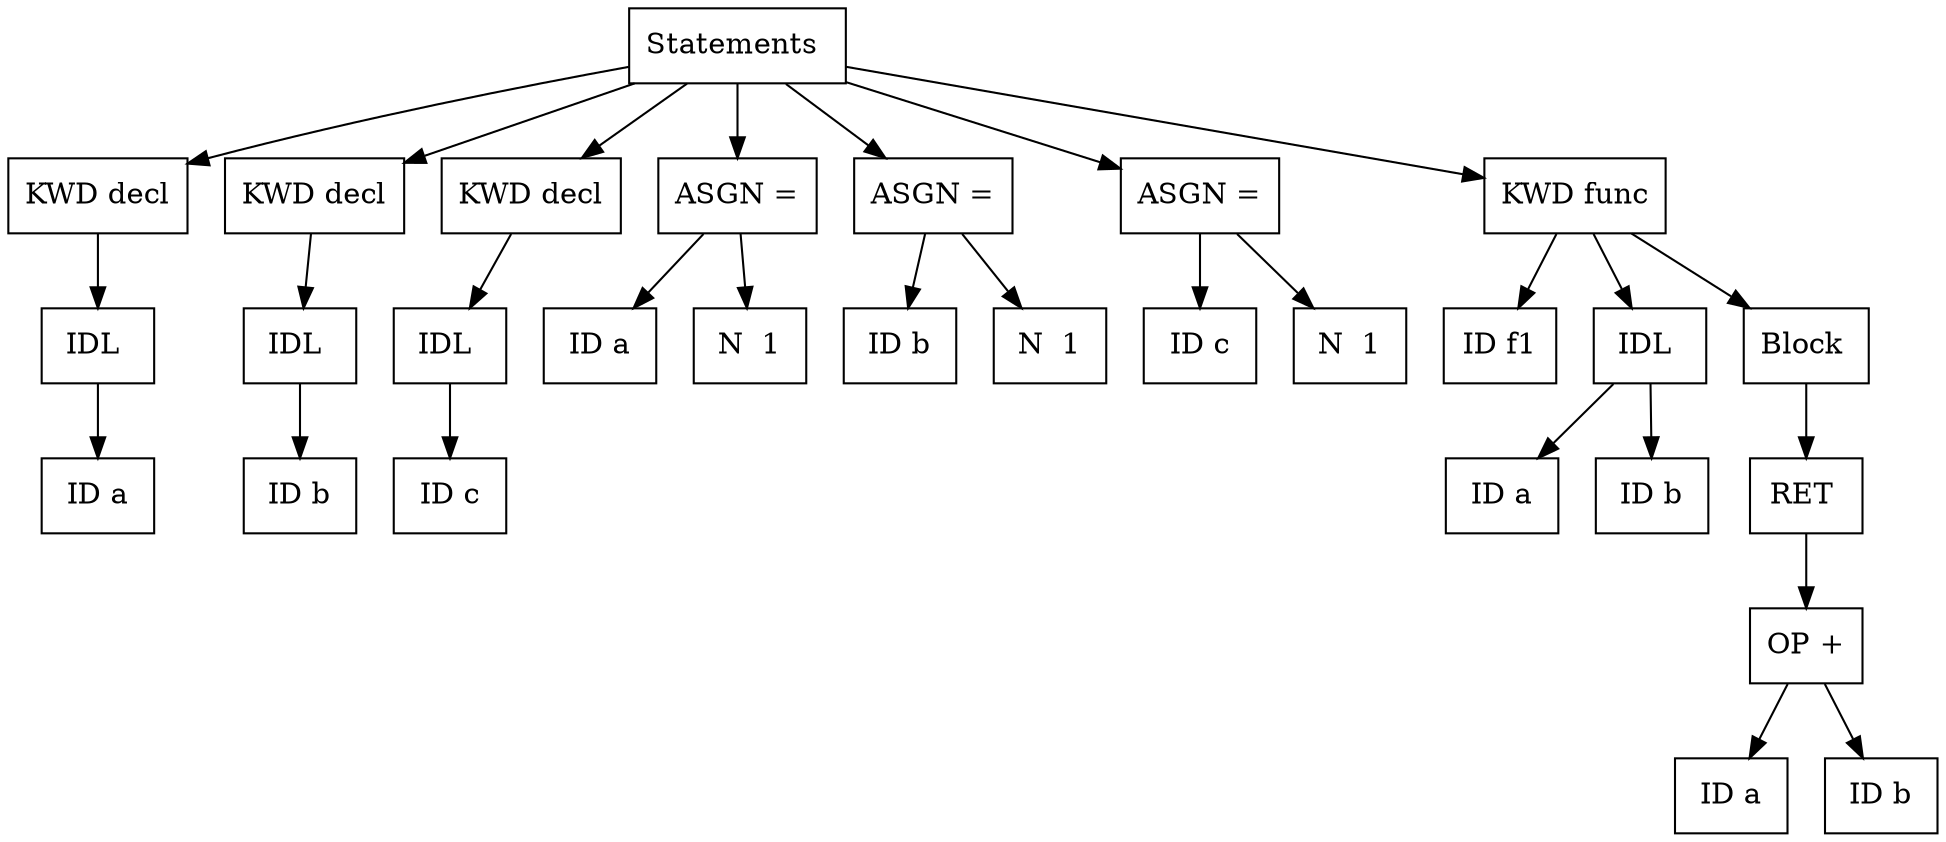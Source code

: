 digraph G {
node [shape = box];
node1 [ uuid = "9e4099da-73a5-4b59-9c6b-d35958509c32" label = "Statements " ];
node2 [ uuid = "78b1626e-99d8-47e8-9b40-ad6828903e96" label = "KWD decl" ];
node3 [ uuid = "c35a4cd9-54f3-42ef-8e29-5952e20b0c5e" label = "IDL " ];
node4 [ uuid = "01c7ee59-6f02-46e6-905d-411465baf1d9" label = "ID a" ];
node3 -> node4;
node2 -> node3;
node1 -> node2;
node5 [ uuid = "bdc6e713-1e81-444d-83d1-96779bd00431" label = "KWD decl" ];
node6 [ uuid = "1853b3c8-d738-4a59-ab29-f156f10dec5a" label = "IDL " ];
node7 [ uuid = "ba2cfdb4-3a84-4f1c-a615-d626de2e63d9" label = "ID b" ];
node6 -> node7;
node5 -> node6;
node1 -> node5;
node8 [ uuid = "601e3b18-bdd0-4871-a206-2c892459ace3" label = "KWD decl" ];
node9 [ uuid = "67bdeac4-921c-446e-8616-2452ec176817" label = "IDL " ];
node10 [ uuid = "a4bb6ed9-5dcc-474a-9df6-21efca59cf33" label = "ID c" ];
node9 -> node10;
node8 -> node9;
node1 -> node8;
node12 [ uuid = "1e0a2516-0f67-49db-92ef-a6e415074998" label = "ASGN =" ];
node11 [ uuid = "c5615f9f-90ff-4b9a-b900-8ec640dc79e1" label = "ID a" ];
node12 -> node11;
node13 [ uuid = "6ee5aff6-123a-4475-8e99-0f500dcc888a" label = "N  1" ];
node12 -> node13;
node1 -> node12;
node15 [ uuid = "43c69722-6958-4c6c-b4e4-01c6813f22ee" label = "ASGN =" ];
node14 [ uuid = "a56a5bb3-914f-490d-9064-bbb20cb1daef" label = "ID b" ];
node15 -> node14;
node16 [ uuid = "3076d198-ea37-4e9c-b130-0a66c45001c8" label = "N  1" ];
node15 -> node16;
node1 -> node15;
node18 [ uuid = "f62c20c5-2159-419c-b3c9-aa698a6a3d95" label = "ASGN =" ];
node17 [ uuid = "4526122a-80c1-4c51-b508-991708c6acad" label = "ID c" ];
node18 -> node17;
node19 [ uuid = "2f085009-4727-46a1-9ca3-32f3f1ce7367" label = "N  1" ];
node18 -> node19;
node1 -> node18;
node20 [ uuid = "eaf535e2-130a-4a92-92c8-7c11ea08d221" label = "KWD func" ];
node21 [ uuid = "aefc83bc-c140-4ee5-bd79-803c0aeeecc1" label = "ID f1" ];
node20 -> node21;
node22 [ uuid = "afc28882-6c66-42da-8787-fd1a3e25db85" label = "IDL " ];
node23 [ uuid = "3a2043c7-a648-43d3-a2ea-683375f83d00" label = "ID a" ];
node22 -> node23;
node24 [ uuid = "cdc3053d-5fab-4004-a4a3-ab798d8ac038" label = "ID b" ];
node22 -> node24;
node20 -> node22;
node25 [ uuid = "4fc6b9bf-af6e-46e2-a4d9-bac13e939673" label = "Block " ];
node26 [ uuid = "fa44d591-24df-40cc-9e2b-a4427cf56e1e" label = "RET " ];
node28 [ uuid = "189ae946-bf1a-4bc2-bc9f-2a6b2e0aafa2" label = "OP +" ];
node27 [ uuid = "4ca6a7bd-9afc-480d-938c-e192a346b0f2" label = "ID a" ];
node28 -> node27;
node29 [ uuid = "1d884b84-fa86-499b-a41d-8dad8e912ce6" label = "ID b" ];
node28 -> node29;
node26 -> node28;
node25 -> node26;
node20 -> node25;
node1 -> node20;
}
